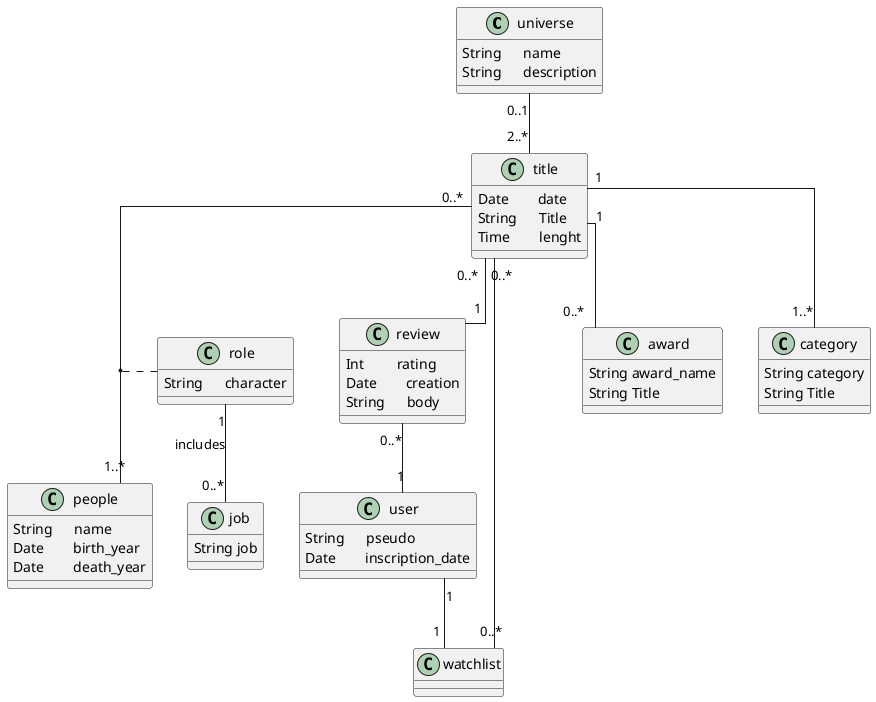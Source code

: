 @startuml
skinparam linetype ortho
class universe{
	String      name
    	String      description
}

class title{
    	Date        date
    	String      Title
    	Time        lenght
}

class award{
	String award_name	
	String Title
}

class category{
	String category
	String Title
}

class people{
    	String      name
    	Date        birth_year
    	Date        death_year
}

class watchlist{
}

class user{
    	String      pseudo
    	Date        inscription_date
}

class review{
    	Int         rating
    	Date        creation
    	String      body
}

class role{
    	String      character
}

class job{
	String job
}

universe "0..1" -- "2..*" title
title "0..*" -- "1..*" people
title "0..*" -- "1" review
title "1" -- "0..*" award
title "1" -- "1..*" category
review "0..*" -- "1" user
user "1" -- "1" watchlist
watchlist "0..*" -- "0..*" title
role "1" -- "0..*" job : includes

(title, people) .. role

@enduml
